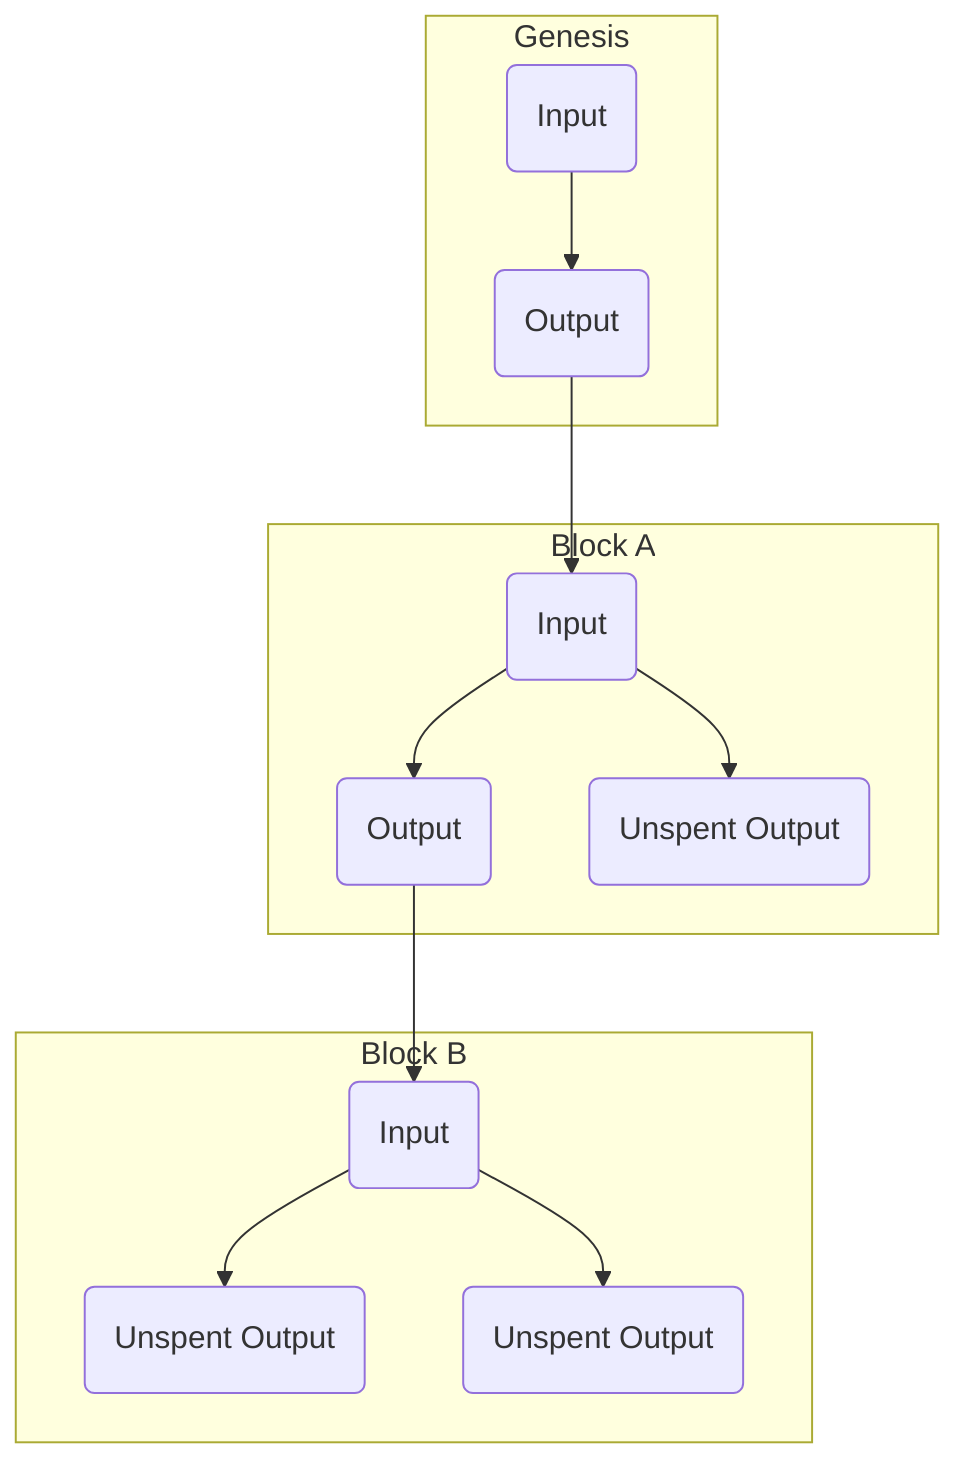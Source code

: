 graph TD
subgraph Genesis
i1(Input) --> o1(Output)
end

subgraph Block A
i2(Input) --> o2(Output)
o1 --> i2
i2 --> o3(Unspent Output)
end

subgraph Block B
i3(Input) --> o4(Unspent  Output)
o2 --> i3
i3 --> o5(Unspent Output)
end